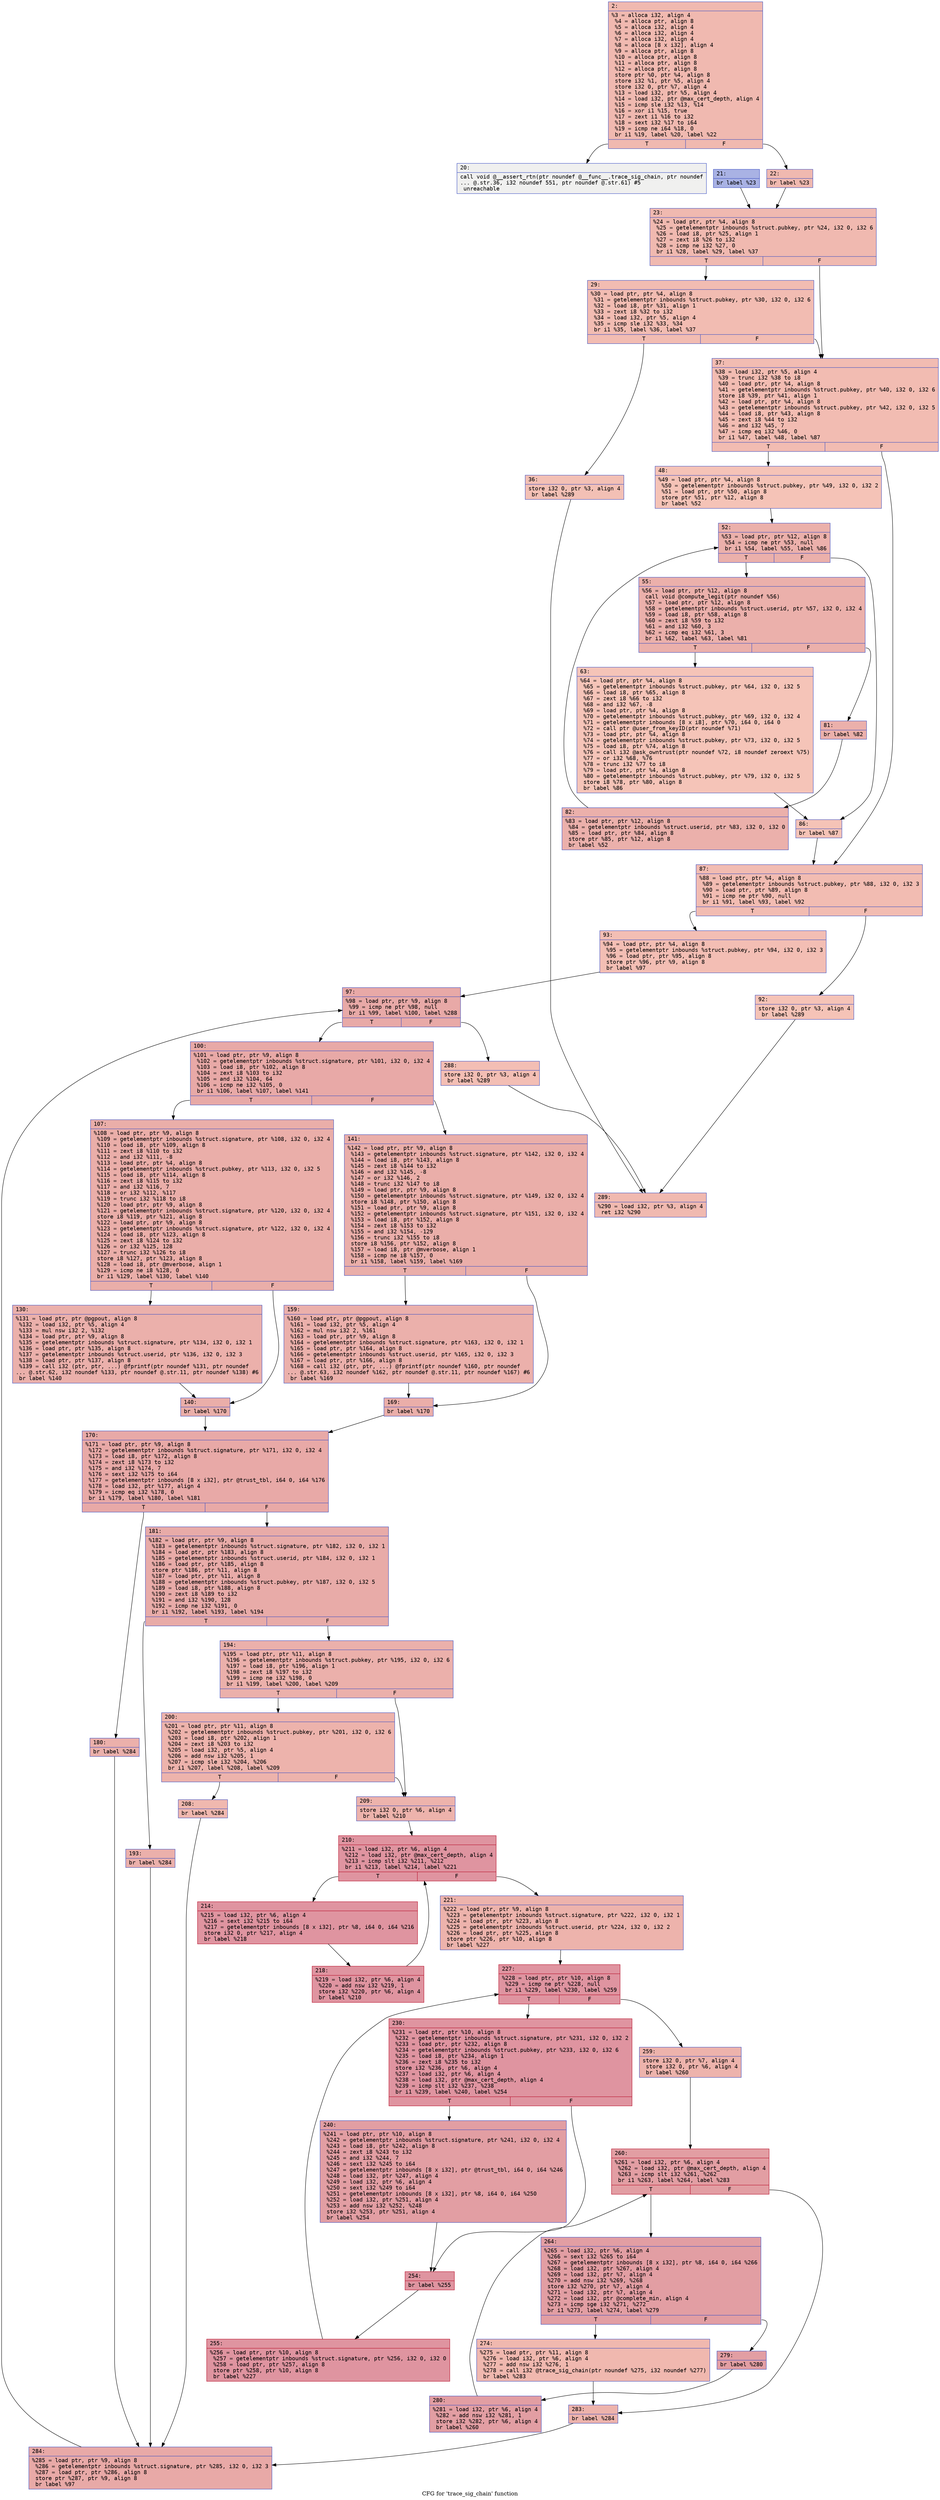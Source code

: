 digraph "CFG for 'trace_sig_chain' function" {
	label="CFG for 'trace_sig_chain' function";

	Node0x600003b0c870 [shape=record,color="#3d50c3ff", style=filled, fillcolor="#de614d70" fontname="Courier",label="{2:\l|  %3 = alloca i32, align 4\l  %4 = alloca ptr, align 8\l  %5 = alloca i32, align 4\l  %6 = alloca i32, align 4\l  %7 = alloca i32, align 4\l  %8 = alloca [8 x i32], align 4\l  %9 = alloca ptr, align 8\l  %10 = alloca ptr, align 8\l  %11 = alloca ptr, align 8\l  %12 = alloca ptr, align 8\l  store ptr %0, ptr %4, align 8\l  store i32 %1, ptr %5, align 4\l  store i32 0, ptr %7, align 4\l  %13 = load i32, ptr %5, align 4\l  %14 = load i32, ptr @max_cert_depth, align 4\l  %15 = icmp sle i32 %13, %14\l  %16 = xor i1 %15, true\l  %17 = zext i1 %16 to i32\l  %18 = sext i32 %17 to i64\l  %19 = icmp ne i64 %18, 0\l  br i1 %19, label %20, label %22\l|{<s0>T|<s1>F}}"];
	Node0x600003b0c870:s0 -> Node0x600003b0c8c0[tooltip="2 -> 20\nProbability 0.00%" ];
	Node0x600003b0c870:s1 -> Node0x600003b0c960[tooltip="2 -> 22\nProbability 100.00%" ];
	Node0x600003b0c8c0 [shape=record,color="#3d50c3ff", style=filled, fillcolor="#dedcdb70" fontname="Courier",label="{20:\l|  call void @__assert_rtn(ptr noundef @__func__.trace_sig_chain, ptr noundef\l... @.str.36, i32 noundef 551, ptr noundef @.str.61) #5\l  unreachable\l}"];
	Node0x600003b0c910 [shape=record,color="#3d50c3ff", style=filled, fillcolor="#3d50c370" fontname="Courier",label="{21:\l|  br label %23\l}"];
	Node0x600003b0c910 -> Node0x600003b0c9b0[tooltip="21 -> 23\nProbability 100.00%" ];
	Node0x600003b0c960 [shape=record,color="#3d50c3ff", style=filled, fillcolor="#de614d70" fontname="Courier",label="{22:\l|  br label %23\l}"];
	Node0x600003b0c960 -> Node0x600003b0c9b0[tooltip="22 -> 23\nProbability 100.00%" ];
	Node0x600003b0c9b0 [shape=record,color="#3d50c3ff", style=filled, fillcolor="#de614d70" fontname="Courier",label="{23:\l|  %24 = load ptr, ptr %4, align 8\l  %25 = getelementptr inbounds %struct.pubkey, ptr %24, i32 0, i32 6\l  %26 = load i8, ptr %25, align 1\l  %27 = zext i8 %26 to i32\l  %28 = icmp ne i32 %27, 0\l  br i1 %28, label %29, label %37\l|{<s0>T|<s1>F}}"];
	Node0x600003b0c9b0:s0 -> Node0x600003b0ca00[tooltip="23 -> 29\nProbability 62.50%" ];
	Node0x600003b0c9b0:s1 -> Node0x600003b0caa0[tooltip="23 -> 37\nProbability 37.50%" ];
	Node0x600003b0ca00 [shape=record,color="#3d50c3ff", style=filled, fillcolor="#e1675170" fontname="Courier",label="{29:\l|  %30 = load ptr, ptr %4, align 8\l  %31 = getelementptr inbounds %struct.pubkey, ptr %30, i32 0, i32 6\l  %32 = load i8, ptr %31, align 1\l  %33 = zext i8 %32 to i32\l  %34 = load i32, ptr %5, align 4\l  %35 = icmp sle i32 %33, %34\l  br i1 %35, label %36, label %37\l|{<s0>T|<s1>F}}"];
	Node0x600003b0ca00:s0 -> Node0x600003b0ca50[tooltip="29 -> 36\nProbability 50.00%" ];
	Node0x600003b0ca00:s1 -> Node0x600003b0caa0[tooltip="29 -> 37\nProbability 50.00%" ];
	Node0x600003b0ca50 [shape=record,color="#3d50c3ff", style=filled, fillcolor="#e5705870" fontname="Courier",label="{36:\l|  store i32 0, ptr %3, align 4\l  br label %289\l}"];
	Node0x600003b0ca50 -> Node0x600003b0d8b0[tooltip="36 -> 289\nProbability 100.00%" ];
	Node0x600003b0caa0 [shape=record,color="#3d50c3ff", style=filled, fillcolor="#e1675170" fontname="Courier",label="{37:\l|  %38 = load i32, ptr %5, align 4\l  %39 = trunc i32 %38 to i8\l  %40 = load ptr, ptr %4, align 8\l  %41 = getelementptr inbounds %struct.pubkey, ptr %40, i32 0, i32 6\l  store i8 %39, ptr %41, align 1\l  %42 = load ptr, ptr %4, align 8\l  %43 = getelementptr inbounds %struct.pubkey, ptr %42, i32 0, i32 5\l  %44 = load i8, ptr %43, align 8\l  %45 = zext i8 %44 to i32\l  %46 = and i32 %45, 7\l  %47 = icmp eq i32 %46, 0\l  br i1 %47, label %48, label %87\l|{<s0>T|<s1>F}}"];
	Node0x600003b0caa0:s0 -> Node0x600003b0caf0[tooltip="37 -> 48\nProbability 37.50%" ];
	Node0x600003b0caa0:s1 -> Node0x600003b0cd20[tooltip="37 -> 87\nProbability 62.50%" ];
	Node0x600003b0caf0 [shape=record,color="#3d50c3ff", style=filled, fillcolor="#e8765c70" fontname="Courier",label="{48:\l|  %49 = load ptr, ptr %4, align 8\l  %50 = getelementptr inbounds %struct.pubkey, ptr %49, i32 0, i32 2\l  %51 = load ptr, ptr %50, align 8\l  store ptr %51, ptr %12, align 8\l  br label %52\l}"];
	Node0x600003b0caf0 -> Node0x600003b0cb40[tooltip="48 -> 52\nProbability 100.00%" ];
	Node0x600003b0cb40 [shape=record,color="#3d50c3ff", style=filled, fillcolor="#d24b4070" fontname="Courier",label="{52:\l|  %53 = load ptr, ptr %12, align 8\l  %54 = icmp ne ptr %53, null\l  br i1 %54, label %55, label %86\l|{<s0>T|<s1>F}}"];
	Node0x600003b0cb40:s0 -> Node0x600003b0cb90[tooltip="52 -> 55\nProbability 96.88%" ];
	Node0x600003b0cb40:s1 -> Node0x600003b0ccd0[tooltip="52 -> 86\nProbability 3.12%" ];
	Node0x600003b0cb90 [shape=record,color="#3d50c3ff", style=filled, fillcolor="#d24b4070" fontname="Courier",label="{55:\l|  %56 = load ptr, ptr %12, align 8\l  call void @compute_legit(ptr noundef %56)\l  %57 = load ptr, ptr %12, align 8\l  %58 = getelementptr inbounds %struct.userid, ptr %57, i32 0, i32 4\l  %59 = load i8, ptr %58, align 8\l  %60 = zext i8 %59 to i32\l  %61 = and i32 %60, 3\l  %62 = icmp eq i32 %61, 3\l  br i1 %62, label %63, label %81\l|{<s0>T|<s1>F}}"];
	Node0x600003b0cb90:s0 -> Node0x600003b0cbe0[tooltip="55 -> 63\nProbability 3.12%" ];
	Node0x600003b0cb90:s1 -> Node0x600003b0cc30[tooltip="55 -> 81\nProbability 96.88%" ];
	Node0x600003b0cbe0 [shape=record,color="#3d50c3ff", style=filled, fillcolor="#e97a5f70" fontname="Courier",label="{63:\l|  %64 = load ptr, ptr %4, align 8\l  %65 = getelementptr inbounds %struct.pubkey, ptr %64, i32 0, i32 5\l  %66 = load i8, ptr %65, align 8\l  %67 = zext i8 %66 to i32\l  %68 = and i32 %67, -8\l  %69 = load ptr, ptr %4, align 8\l  %70 = getelementptr inbounds %struct.pubkey, ptr %69, i32 0, i32 4\l  %71 = getelementptr inbounds [8 x i8], ptr %70, i64 0, i64 0\l  %72 = call ptr @user_from_keyID(ptr noundef %71)\l  %73 = load ptr, ptr %4, align 8\l  %74 = getelementptr inbounds %struct.pubkey, ptr %73, i32 0, i32 5\l  %75 = load i8, ptr %74, align 8\l  %76 = call i32 @ask_owntrust(ptr noundef %72, i8 noundef zeroext %75)\l  %77 = or i32 %68, %76\l  %78 = trunc i32 %77 to i8\l  %79 = load ptr, ptr %4, align 8\l  %80 = getelementptr inbounds %struct.pubkey, ptr %79, i32 0, i32 5\l  store i8 %78, ptr %80, align 8\l  br label %86\l}"];
	Node0x600003b0cbe0 -> Node0x600003b0ccd0[tooltip="63 -> 86\nProbability 100.00%" ];
	Node0x600003b0cc30 [shape=record,color="#3d50c3ff", style=filled, fillcolor="#d24b4070" fontname="Courier",label="{81:\l|  br label %82\l}"];
	Node0x600003b0cc30 -> Node0x600003b0cc80[tooltip="81 -> 82\nProbability 100.00%" ];
	Node0x600003b0cc80 [shape=record,color="#3d50c3ff", style=filled, fillcolor="#d24b4070" fontname="Courier",label="{82:\l|  %83 = load ptr, ptr %12, align 8\l  %84 = getelementptr inbounds %struct.userid, ptr %83, i32 0, i32 0\l  %85 = load ptr, ptr %84, align 8\l  store ptr %85, ptr %12, align 8\l  br label %52\l}"];
	Node0x600003b0cc80 -> Node0x600003b0cb40[tooltip="82 -> 52\nProbability 100.00%" ];
	Node0x600003b0ccd0 [shape=record,color="#3d50c3ff", style=filled, fillcolor="#e8765c70" fontname="Courier",label="{86:\l|  br label %87\l}"];
	Node0x600003b0ccd0 -> Node0x600003b0cd20[tooltip="86 -> 87\nProbability 100.00%" ];
	Node0x600003b0cd20 [shape=record,color="#3d50c3ff", style=filled, fillcolor="#e1675170" fontname="Courier",label="{87:\l|  %88 = load ptr, ptr %4, align 8\l  %89 = getelementptr inbounds %struct.pubkey, ptr %88, i32 0, i32 3\l  %90 = load ptr, ptr %89, align 8\l  %91 = icmp ne ptr %90, null\l  br i1 %91, label %93, label %92\l|{<s0>T|<s1>F}}"];
	Node0x600003b0cd20:s0 -> Node0x600003b0cdc0[tooltip="87 -> 93\nProbability 62.50%" ];
	Node0x600003b0cd20:s1 -> Node0x600003b0cd70[tooltip="87 -> 92\nProbability 37.50%" ];
	Node0x600003b0cd70 [shape=record,color="#3d50c3ff", style=filled, fillcolor="#e8765c70" fontname="Courier",label="{92:\l|  store i32 0, ptr %3, align 4\l  br label %289\l}"];
	Node0x600003b0cd70 -> Node0x600003b0d8b0[tooltip="92 -> 289\nProbability 100.00%" ];
	Node0x600003b0cdc0 [shape=record,color="#3d50c3ff", style=filled, fillcolor="#e36c5570" fontname="Courier",label="{93:\l|  %94 = load ptr, ptr %4, align 8\l  %95 = getelementptr inbounds %struct.pubkey, ptr %94, i32 0, i32 3\l  %96 = load ptr, ptr %95, align 8\l  store ptr %96, ptr %9, align 8\l  br label %97\l}"];
	Node0x600003b0cdc0 -> Node0x600003b0ce10[tooltip="93 -> 97\nProbability 100.00%" ];
	Node0x600003b0ce10 [shape=record,color="#3d50c3ff", style=filled, fillcolor="#ca3b3770" fontname="Courier",label="{97:\l|  %98 = load ptr, ptr %9, align 8\l  %99 = icmp ne ptr %98, null\l  br i1 %99, label %100, label %288\l|{<s0>T|<s1>F}}"];
	Node0x600003b0ce10:s0 -> Node0x600003b0ce60[tooltip="97 -> 100\nProbability 96.88%" ];
	Node0x600003b0ce10:s1 -> Node0x600003b0d860[tooltip="97 -> 288\nProbability 3.12%" ];
	Node0x600003b0ce60 [shape=record,color="#3d50c3ff", style=filled, fillcolor="#ca3b3770" fontname="Courier",label="{100:\l|  %101 = load ptr, ptr %9, align 8\l  %102 = getelementptr inbounds %struct.signature, ptr %101, i32 0, i32 4\l  %103 = load i8, ptr %102, align 8\l  %104 = zext i8 %103 to i32\l  %105 = and i32 %104, 64\l  %106 = icmp ne i32 %105, 0\l  br i1 %106, label %107, label %141\l|{<s0>T|<s1>F}}"];
	Node0x600003b0ce60:s0 -> Node0x600003b0ceb0[tooltip="100 -> 107\nProbability 50.00%" ];
	Node0x600003b0ce60:s1 -> Node0x600003b0cfa0[tooltip="100 -> 141\nProbability 50.00%" ];
	Node0x600003b0ceb0 [shape=record,color="#3d50c3ff", style=filled, fillcolor="#d0473d70" fontname="Courier",label="{107:\l|  %108 = load ptr, ptr %9, align 8\l  %109 = getelementptr inbounds %struct.signature, ptr %108, i32 0, i32 4\l  %110 = load i8, ptr %109, align 8\l  %111 = zext i8 %110 to i32\l  %112 = and i32 %111, -8\l  %113 = load ptr, ptr %4, align 8\l  %114 = getelementptr inbounds %struct.pubkey, ptr %113, i32 0, i32 5\l  %115 = load i8, ptr %114, align 8\l  %116 = zext i8 %115 to i32\l  %117 = and i32 %116, 7\l  %118 = or i32 %112, %117\l  %119 = trunc i32 %118 to i8\l  %120 = load ptr, ptr %9, align 8\l  %121 = getelementptr inbounds %struct.signature, ptr %120, i32 0, i32 4\l  store i8 %119, ptr %121, align 8\l  %122 = load ptr, ptr %9, align 8\l  %123 = getelementptr inbounds %struct.signature, ptr %122, i32 0, i32 4\l  %124 = load i8, ptr %123, align 8\l  %125 = zext i8 %124 to i32\l  %126 = or i32 %125, 128\l  %127 = trunc i32 %126 to i8\l  store i8 %127, ptr %123, align 8\l  %128 = load i8, ptr @mverbose, align 1\l  %129 = icmp ne i8 %128, 0\l  br i1 %129, label %130, label %140\l|{<s0>T|<s1>F}}"];
	Node0x600003b0ceb0:s0 -> Node0x600003b0cf00[tooltip="107 -> 130\nProbability 62.50%" ];
	Node0x600003b0ceb0:s1 -> Node0x600003b0cf50[tooltip="107 -> 140\nProbability 37.50%" ];
	Node0x600003b0cf00 [shape=record,color="#3d50c3ff", style=filled, fillcolor="#d24b4070" fontname="Courier",label="{130:\l|  %131 = load ptr, ptr @pgpout, align 8\l  %132 = load i32, ptr %5, align 4\l  %133 = mul nsw i32 2, %132\l  %134 = load ptr, ptr %9, align 8\l  %135 = getelementptr inbounds %struct.signature, ptr %134, i32 0, i32 1\l  %136 = load ptr, ptr %135, align 8\l  %137 = getelementptr inbounds %struct.userid, ptr %136, i32 0, i32 3\l  %138 = load ptr, ptr %137, align 8\l  %139 = call i32 (ptr, ptr, ...) @fprintf(ptr noundef %131, ptr noundef\l... @.str.62, i32 noundef %133, ptr noundef @.str.11, ptr noundef %138) #6\l  br label %140\l}"];
	Node0x600003b0cf00 -> Node0x600003b0cf50[tooltip="130 -> 140\nProbability 100.00%" ];
	Node0x600003b0cf50 [shape=record,color="#3d50c3ff", style=filled, fillcolor="#d0473d70" fontname="Courier",label="{140:\l|  br label %170\l}"];
	Node0x600003b0cf50 -> Node0x600003b0d090[tooltip="140 -> 170\nProbability 100.00%" ];
	Node0x600003b0cfa0 [shape=record,color="#3d50c3ff", style=filled, fillcolor="#d0473d70" fontname="Courier",label="{141:\l|  %142 = load ptr, ptr %9, align 8\l  %143 = getelementptr inbounds %struct.signature, ptr %142, i32 0, i32 4\l  %144 = load i8, ptr %143, align 8\l  %145 = zext i8 %144 to i32\l  %146 = and i32 %145, -8\l  %147 = or i32 %146, 2\l  %148 = trunc i32 %147 to i8\l  %149 = load ptr, ptr %9, align 8\l  %150 = getelementptr inbounds %struct.signature, ptr %149, i32 0, i32 4\l  store i8 %148, ptr %150, align 8\l  %151 = load ptr, ptr %9, align 8\l  %152 = getelementptr inbounds %struct.signature, ptr %151, i32 0, i32 4\l  %153 = load i8, ptr %152, align 8\l  %154 = zext i8 %153 to i32\l  %155 = and i32 %154, -129\l  %156 = trunc i32 %155 to i8\l  store i8 %156, ptr %152, align 8\l  %157 = load i8, ptr @mverbose, align 1\l  %158 = icmp ne i8 %157, 0\l  br i1 %158, label %159, label %169\l|{<s0>T|<s1>F}}"];
	Node0x600003b0cfa0:s0 -> Node0x600003b0cff0[tooltip="141 -> 159\nProbability 62.50%" ];
	Node0x600003b0cfa0:s1 -> Node0x600003b0d040[tooltip="141 -> 169\nProbability 37.50%" ];
	Node0x600003b0cff0 [shape=record,color="#3d50c3ff", style=filled, fillcolor="#d24b4070" fontname="Courier",label="{159:\l|  %160 = load ptr, ptr @pgpout, align 8\l  %161 = load i32, ptr %5, align 4\l  %162 = mul nsw i32 2, %161\l  %163 = load ptr, ptr %9, align 8\l  %164 = getelementptr inbounds %struct.signature, ptr %163, i32 0, i32 1\l  %165 = load ptr, ptr %164, align 8\l  %166 = getelementptr inbounds %struct.userid, ptr %165, i32 0, i32 3\l  %167 = load ptr, ptr %166, align 8\l  %168 = call i32 (ptr, ptr, ...) @fprintf(ptr noundef %160, ptr noundef\l... @.str.63, i32 noundef %162, ptr noundef @.str.11, ptr noundef %167) #6\l  br label %169\l}"];
	Node0x600003b0cff0 -> Node0x600003b0d040[tooltip="159 -> 169\nProbability 100.00%" ];
	Node0x600003b0d040 [shape=record,color="#3d50c3ff", style=filled, fillcolor="#d0473d70" fontname="Courier",label="{169:\l|  br label %170\l}"];
	Node0x600003b0d040 -> Node0x600003b0d090[tooltip="169 -> 170\nProbability 100.00%" ];
	Node0x600003b0d090 [shape=record,color="#3d50c3ff", style=filled, fillcolor="#ca3b3770" fontname="Courier",label="{170:\l|  %171 = load ptr, ptr %9, align 8\l  %172 = getelementptr inbounds %struct.signature, ptr %171, i32 0, i32 4\l  %173 = load i8, ptr %172, align 8\l  %174 = zext i8 %173 to i32\l  %175 = and i32 %174, 7\l  %176 = sext i32 %175 to i64\l  %177 = getelementptr inbounds [8 x i32], ptr @trust_tbl, i64 0, i64 %176\l  %178 = load i32, ptr %177, align 4\l  %179 = icmp eq i32 %178, 0\l  br i1 %179, label %180, label %181\l|{<s0>T|<s1>F}}"];
	Node0x600003b0d090:s0 -> Node0x600003b0d0e0[tooltip="170 -> 180\nProbability 37.50%" ];
	Node0x600003b0d090:s1 -> Node0x600003b0d130[tooltip="170 -> 181\nProbability 62.50%" ];
	Node0x600003b0d0e0 [shape=record,color="#3d50c3ff", style=filled, fillcolor="#d24b4070" fontname="Courier",label="{180:\l|  br label %284\l}"];
	Node0x600003b0d0e0 -> Node0x600003b0d810[tooltip="180 -> 284\nProbability 100.00%" ];
	Node0x600003b0d130 [shape=record,color="#3d50c3ff", style=filled, fillcolor="#cc403a70" fontname="Courier",label="{181:\l|  %182 = load ptr, ptr %9, align 8\l  %183 = getelementptr inbounds %struct.signature, ptr %182, i32 0, i32 1\l  %184 = load ptr, ptr %183, align 8\l  %185 = getelementptr inbounds %struct.userid, ptr %184, i32 0, i32 1\l  %186 = load ptr, ptr %185, align 8\l  store ptr %186, ptr %11, align 8\l  %187 = load ptr, ptr %11, align 8\l  %188 = getelementptr inbounds %struct.pubkey, ptr %187, i32 0, i32 5\l  %189 = load i8, ptr %188, align 8\l  %190 = zext i8 %189 to i32\l  %191 = and i32 %190, 128\l  %192 = icmp ne i32 %191, 0\l  br i1 %192, label %193, label %194\l|{<s0>T|<s1>F}}"];
	Node0x600003b0d130:s0 -> Node0x600003b0d180[tooltip="181 -> 193\nProbability 50.00%" ];
	Node0x600003b0d130:s1 -> Node0x600003b0d1d0[tooltip="181 -> 194\nProbability 50.00%" ];
	Node0x600003b0d180 [shape=record,color="#3d50c3ff", style=filled, fillcolor="#d24b4070" fontname="Courier",label="{193:\l|  br label %284\l}"];
	Node0x600003b0d180 -> Node0x600003b0d810[tooltip="193 -> 284\nProbability 100.00%" ];
	Node0x600003b0d1d0 [shape=record,color="#3d50c3ff", style=filled, fillcolor="#d24b4070" fontname="Courier",label="{194:\l|  %195 = load ptr, ptr %11, align 8\l  %196 = getelementptr inbounds %struct.pubkey, ptr %195, i32 0, i32 6\l  %197 = load i8, ptr %196, align 1\l  %198 = zext i8 %197 to i32\l  %199 = icmp ne i32 %198, 0\l  br i1 %199, label %200, label %209\l|{<s0>T|<s1>F}}"];
	Node0x600003b0d1d0:s0 -> Node0x600003b0d220[tooltip="194 -> 200\nProbability 62.50%" ];
	Node0x600003b0d1d0:s1 -> Node0x600003b0d2c0[tooltip="194 -> 209\nProbability 37.50%" ];
	Node0x600003b0d220 [shape=record,color="#3d50c3ff", style=filled, fillcolor="#d6524470" fontname="Courier",label="{200:\l|  %201 = load ptr, ptr %11, align 8\l  %202 = getelementptr inbounds %struct.pubkey, ptr %201, i32 0, i32 6\l  %203 = load i8, ptr %202, align 1\l  %204 = zext i8 %203 to i32\l  %205 = load i32, ptr %5, align 4\l  %206 = add nsw i32 %205, 1\l  %207 = icmp sle i32 %204, %206\l  br i1 %207, label %208, label %209\l|{<s0>T|<s1>F}}"];
	Node0x600003b0d220:s0 -> Node0x600003b0d270[tooltip="200 -> 208\nProbability 50.00%" ];
	Node0x600003b0d220:s1 -> Node0x600003b0d2c0[tooltip="200 -> 209\nProbability 50.00%" ];
	Node0x600003b0d270 [shape=record,color="#3d50c3ff", style=filled, fillcolor="#dc5d4a70" fontname="Courier",label="{208:\l|  br label %284\l}"];
	Node0x600003b0d270 -> Node0x600003b0d810[tooltip="208 -> 284\nProbability 100.00%" ];
	Node0x600003b0d2c0 [shape=record,color="#3d50c3ff", style=filled, fillcolor="#d6524470" fontname="Courier",label="{209:\l|  store i32 0, ptr %6, align 4\l  br label %210\l}"];
	Node0x600003b0d2c0 -> Node0x600003b0d310[tooltip="209 -> 210\nProbability 100.00%" ];
	Node0x600003b0d310 [shape=record,color="#b70d28ff", style=filled, fillcolor="#b70d2870" fontname="Courier",label="{210:\l|  %211 = load i32, ptr %6, align 4\l  %212 = load i32, ptr @max_cert_depth, align 4\l  %213 = icmp slt i32 %211, %212\l  br i1 %213, label %214, label %221\l|{<s0>T|<s1>F}}"];
	Node0x600003b0d310:s0 -> Node0x600003b0d360[tooltip="210 -> 214\nProbability 96.88%" ];
	Node0x600003b0d310:s1 -> Node0x600003b0d400[tooltip="210 -> 221\nProbability 3.12%" ];
	Node0x600003b0d360 [shape=record,color="#b70d28ff", style=filled, fillcolor="#b70d2870" fontname="Courier",label="{214:\l|  %215 = load i32, ptr %6, align 4\l  %216 = sext i32 %215 to i64\l  %217 = getelementptr inbounds [8 x i32], ptr %8, i64 0, i64 %216\l  store i32 0, ptr %217, align 4\l  br label %218\l}"];
	Node0x600003b0d360 -> Node0x600003b0d3b0[tooltip="214 -> 218\nProbability 100.00%" ];
	Node0x600003b0d3b0 [shape=record,color="#b70d28ff", style=filled, fillcolor="#b70d2870" fontname="Courier",label="{218:\l|  %219 = load i32, ptr %6, align 4\l  %220 = add nsw i32 %219, 1\l  store i32 %220, ptr %6, align 4\l  br label %210\l}"];
	Node0x600003b0d3b0 -> Node0x600003b0d310[tooltip="218 -> 210\nProbability 100.00%" ];
	Node0x600003b0d400 [shape=record,color="#3d50c3ff", style=filled, fillcolor="#d6524470" fontname="Courier",label="{221:\l|  %222 = load ptr, ptr %9, align 8\l  %223 = getelementptr inbounds %struct.signature, ptr %222, i32 0, i32 1\l  %224 = load ptr, ptr %223, align 8\l  %225 = getelementptr inbounds %struct.userid, ptr %224, i32 0, i32 2\l  %226 = load ptr, ptr %225, align 8\l  store ptr %226, ptr %10, align 8\l  br label %227\l}"];
	Node0x600003b0d400 -> Node0x600003b0d450[tooltip="221 -> 227\nProbability 100.00%" ];
	Node0x600003b0d450 [shape=record,color="#b70d28ff", style=filled, fillcolor="#b70d2870" fontname="Courier",label="{227:\l|  %228 = load ptr, ptr %10, align 8\l  %229 = icmp ne ptr %228, null\l  br i1 %229, label %230, label %259\l|{<s0>T|<s1>F}}"];
	Node0x600003b0d450:s0 -> Node0x600003b0d4a0[tooltip="227 -> 230\nProbability 96.88%" ];
	Node0x600003b0d450:s1 -> Node0x600003b0d5e0[tooltip="227 -> 259\nProbability 3.12%" ];
	Node0x600003b0d4a0 [shape=record,color="#b70d28ff", style=filled, fillcolor="#b70d2870" fontname="Courier",label="{230:\l|  %231 = load ptr, ptr %10, align 8\l  %232 = getelementptr inbounds %struct.signature, ptr %231, i32 0, i32 2\l  %233 = load ptr, ptr %232, align 8\l  %234 = getelementptr inbounds %struct.pubkey, ptr %233, i32 0, i32 6\l  %235 = load i8, ptr %234, align 1\l  %236 = zext i8 %235 to i32\l  store i32 %236, ptr %6, align 4\l  %237 = load i32, ptr %6, align 4\l  %238 = load i32, ptr @max_cert_depth, align 4\l  %239 = icmp slt i32 %237, %238\l  br i1 %239, label %240, label %254\l|{<s0>T|<s1>F}}"];
	Node0x600003b0d4a0:s0 -> Node0x600003b0d4f0[tooltip="230 -> 240\nProbability 50.00%" ];
	Node0x600003b0d4a0:s1 -> Node0x600003b0d540[tooltip="230 -> 254\nProbability 50.00%" ];
	Node0x600003b0d4f0 [shape=record,color="#3d50c3ff", style=filled, fillcolor="#be242e70" fontname="Courier",label="{240:\l|  %241 = load ptr, ptr %10, align 8\l  %242 = getelementptr inbounds %struct.signature, ptr %241, i32 0, i32 4\l  %243 = load i8, ptr %242, align 8\l  %244 = zext i8 %243 to i32\l  %245 = and i32 %244, 7\l  %246 = sext i32 %245 to i64\l  %247 = getelementptr inbounds [8 x i32], ptr @trust_tbl, i64 0, i64 %246\l  %248 = load i32, ptr %247, align 4\l  %249 = load i32, ptr %6, align 4\l  %250 = sext i32 %249 to i64\l  %251 = getelementptr inbounds [8 x i32], ptr %8, i64 0, i64 %250\l  %252 = load i32, ptr %251, align 4\l  %253 = add nsw i32 %252, %248\l  store i32 %253, ptr %251, align 4\l  br label %254\l}"];
	Node0x600003b0d4f0 -> Node0x600003b0d540[tooltip="240 -> 254\nProbability 100.00%" ];
	Node0x600003b0d540 [shape=record,color="#b70d28ff", style=filled, fillcolor="#b70d2870" fontname="Courier",label="{254:\l|  br label %255\l}"];
	Node0x600003b0d540 -> Node0x600003b0d590[tooltip="254 -> 255\nProbability 100.00%" ];
	Node0x600003b0d590 [shape=record,color="#b70d28ff", style=filled, fillcolor="#b70d2870" fontname="Courier",label="{255:\l|  %256 = load ptr, ptr %10, align 8\l  %257 = getelementptr inbounds %struct.signature, ptr %256, i32 0, i32 0\l  %258 = load ptr, ptr %257, align 8\l  store ptr %258, ptr %10, align 8\l  br label %227\l}"];
	Node0x600003b0d590 -> Node0x600003b0d450[tooltip="255 -> 227\nProbability 100.00%" ];
	Node0x600003b0d5e0 [shape=record,color="#3d50c3ff", style=filled, fillcolor="#d6524470" fontname="Courier",label="{259:\l|  store i32 0, ptr %7, align 4\l  store i32 0, ptr %6, align 4\l  br label %260\l}"];
	Node0x600003b0d5e0 -> Node0x600003b0d630[tooltip="259 -> 260\nProbability 100.00%" ];
	Node0x600003b0d630 [shape=record,color="#b70d28ff", style=filled, fillcolor="#be242e70" fontname="Courier",label="{260:\l|  %261 = load i32, ptr %6, align 4\l  %262 = load i32, ptr @max_cert_depth, align 4\l  %263 = icmp slt i32 %261, %262\l  br i1 %263, label %264, label %283\l|{<s0>T|<s1>F}}"];
	Node0x600003b0d630:s0 -> Node0x600003b0d680[tooltip="260 -> 264\nProbability 96.88%" ];
	Node0x600003b0d630:s1 -> Node0x600003b0d7c0[tooltip="260 -> 283\nProbability 3.12%" ];
	Node0x600003b0d680 [shape=record,color="#3d50c3ff", style=filled, fillcolor="#be242e70" fontname="Courier",label="{264:\l|  %265 = load i32, ptr %6, align 4\l  %266 = sext i32 %265 to i64\l  %267 = getelementptr inbounds [8 x i32], ptr %8, i64 0, i64 %266\l  %268 = load i32, ptr %267, align 4\l  %269 = load i32, ptr %7, align 4\l  %270 = add nsw i32 %269, %268\l  store i32 %270, ptr %7, align 4\l  %271 = load i32, ptr %7, align 4\l  %272 = load i32, ptr @complete_min, align 4\l  %273 = icmp sge i32 %271, %272\l  br i1 %273, label %274, label %279\l|{<s0>T|<s1>F}}"];
	Node0x600003b0d680:s0 -> Node0x600003b0d6d0[tooltip="264 -> 274\nProbability 3.12%" ];
	Node0x600003b0d680:s1 -> Node0x600003b0d720[tooltip="264 -> 279\nProbability 96.88%" ];
	Node0x600003b0d6d0 [shape=record,color="#3d50c3ff", style=filled, fillcolor="#dc5d4a70" fontname="Courier",label="{274:\l|  %275 = load ptr, ptr %11, align 8\l  %276 = load i32, ptr %6, align 4\l  %277 = add nsw i32 %276, 1\l  %278 = call i32 @trace_sig_chain(ptr noundef %275, i32 noundef %277)\l  br label %283\l}"];
	Node0x600003b0d6d0 -> Node0x600003b0d7c0[tooltip="274 -> 283\nProbability 100.00%" ];
	Node0x600003b0d720 [shape=record,color="#3d50c3ff", style=filled, fillcolor="#be242e70" fontname="Courier",label="{279:\l|  br label %280\l}"];
	Node0x600003b0d720 -> Node0x600003b0d770[tooltip="279 -> 280\nProbability 100.00%" ];
	Node0x600003b0d770 [shape=record,color="#3d50c3ff", style=filled, fillcolor="#be242e70" fontname="Courier",label="{280:\l|  %281 = load i32, ptr %6, align 4\l  %282 = add nsw i32 %281, 1\l  store i32 %282, ptr %6, align 4\l  br label %260\l}"];
	Node0x600003b0d770 -> Node0x600003b0d630[tooltip="280 -> 260\nProbability 100.00%" ];
	Node0x600003b0d7c0 [shape=record,color="#3d50c3ff", style=filled, fillcolor="#d6524470" fontname="Courier",label="{283:\l|  br label %284\l}"];
	Node0x600003b0d7c0 -> Node0x600003b0d810[tooltip="283 -> 284\nProbability 100.00%" ];
	Node0x600003b0d810 [shape=record,color="#3d50c3ff", style=filled, fillcolor="#ca3b3770" fontname="Courier",label="{284:\l|  %285 = load ptr, ptr %9, align 8\l  %286 = getelementptr inbounds %struct.signature, ptr %285, i32 0, i32 3\l  %287 = load ptr, ptr %286, align 8\l  store ptr %287, ptr %9, align 8\l  br label %97\l}"];
	Node0x600003b0d810 -> Node0x600003b0ce10[tooltip="284 -> 97\nProbability 100.00%" ];
	Node0x600003b0d860 [shape=record,color="#3d50c3ff", style=filled, fillcolor="#e36c5570" fontname="Courier",label="{288:\l|  store i32 0, ptr %3, align 4\l  br label %289\l}"];
	Node0x600003b0d860 -> Node0x600003b0d8b0[tooltip="288 -> 289\nProbability 100.00%" ];
	Node0x600003b0d8b0 [shape=record,color="#3d50c3ff", style=filled, fillcolor="#de614d70" fontname="Courier",label="{289:\l|  %290 = load i32, ptr %3, align 4\l  ret i32 %290\l}"];
}
